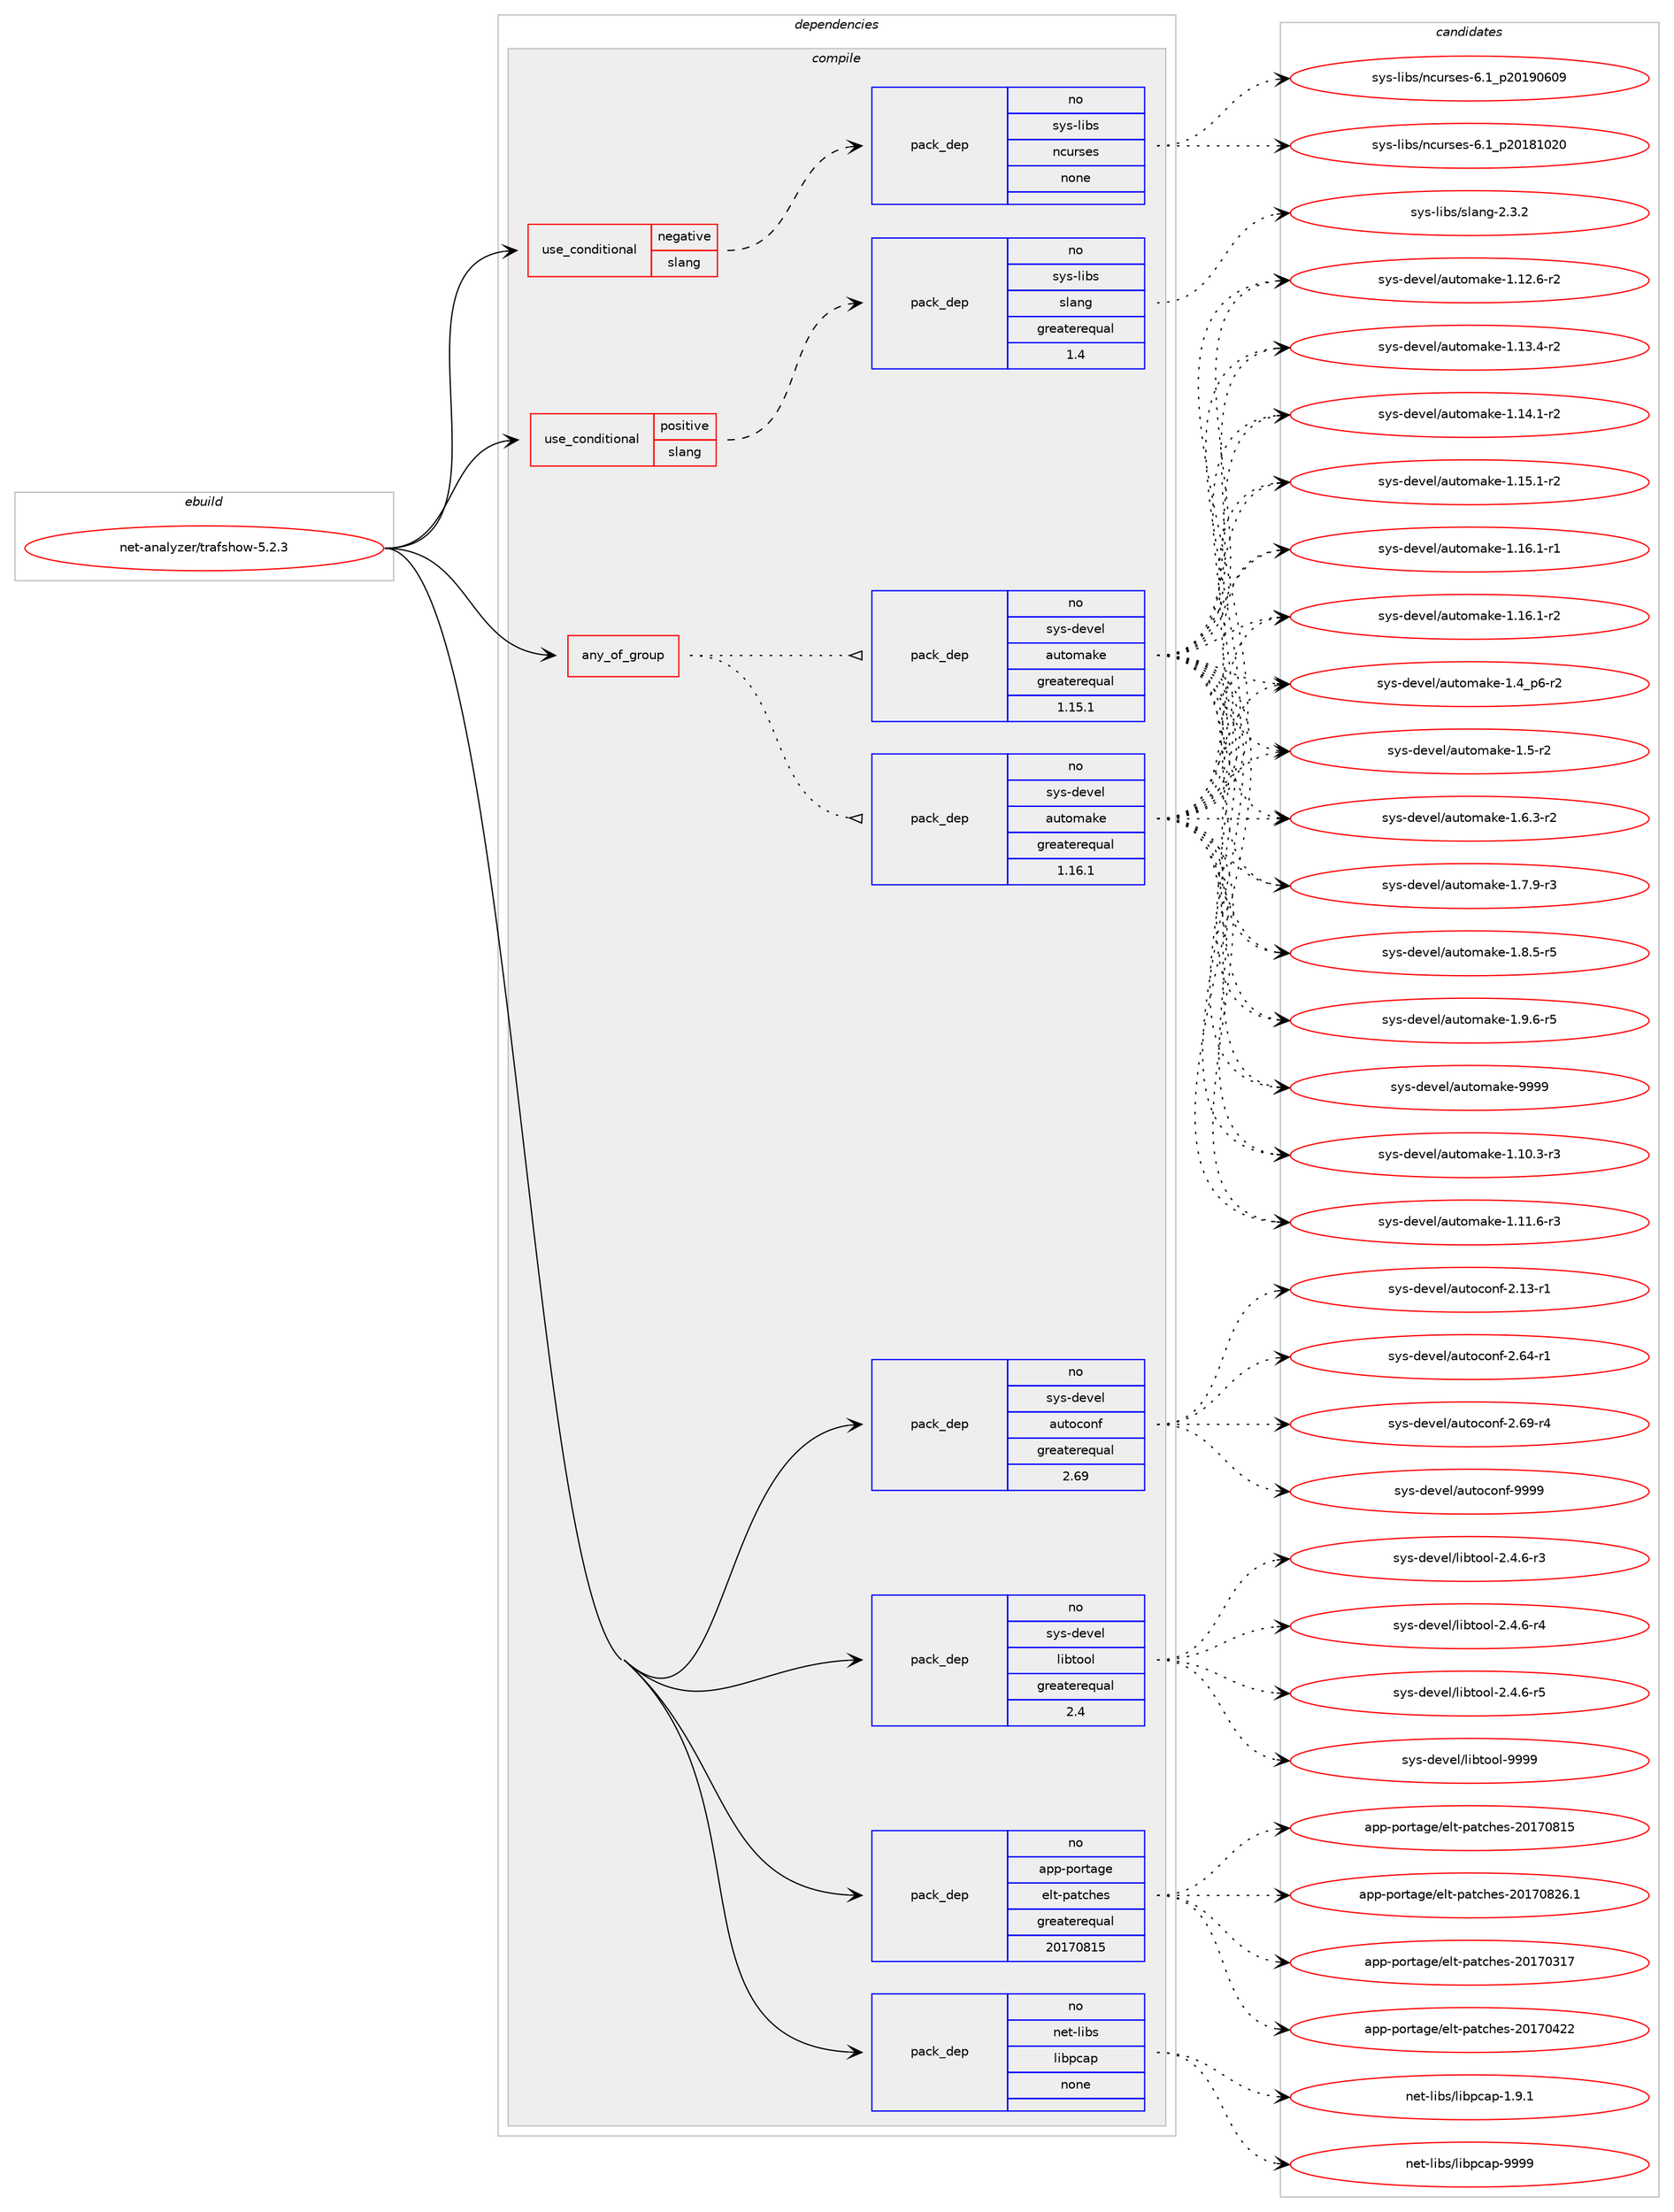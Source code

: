 digraph prolog {

# *************
# Graph options
# *************

newrank=true;
concentrate=true;
compound=true;
graph [rankdir=LR,fontname=Helvetica,fontsize=10,ranksep=1.5];#, ranksep=2.5, nodesep=0.2];
edge  [arrowhead=vee];
node  [fontname=Helvetica,fontsize=10];

# **********
# The ebuild
# **********

subgraph cluster_leftcol {
color=gray;
rank=same;
label=<<i>ebuild</i>>;
id [label="net-analyzer/trafshow-5.2.3", color=red, width=4, href="../net-analyzer/trafshow-5.2.3.svg"];
}

# ****************
# The dependencies
# ****************

subgraph cluster_midcol {
color=gray;
label=<<i>dependencies</i>>;
subgraph cluster_compile {
fillcolor="#eeeeee";
style=filled;
label=<<i>compile</i>>;
subgraph any13832 {
dependency816386 [label=<<TABLE BORDER="0" CELLBORDER="1" CELLSPACING="0" CELLPADDING="4"><TR><TD CELLPADDING="10">any_of_group</TD></TR></TABLE>>, shape=none, color=red];subgraph pack603511 {
dependency816387 [label=<<TABLE BORDER="0" CELLBORDER="1" CELLSPACING="0" CELLPADDING="4" WIDTH="220"><TR><TD ROWSPAN="6" CELLPADDING="30">pack_dep</TD></TR><TR><TD WIDTH="110">no</TD></TR><TR><TD>sys-devel</TD></TR><TR><TD>automake</TD></TR><TR><TD>greaterequal</TD></TR><TR><TD>1.16.1</TD></TR></TABLE>>, shape=none, color=blue];
}
dependency816386:e -> dependency816387:w [weight=20,style="dotted",arrowhead="oinv"];
subgraph pack603512 {
dependency816388 [label=<<TABLE BORDER="0" CELLBORDER="1" CELLSPACING="0" CELLPADDING="4" WIDTH="220"><TR><TD ROWSPAN="6" CELLPADDING="30">pack_dep</TD></TR><TR><TD WIDTH="110">no</TD></TR><TR><TD>sys-devel</TD></TR><TR><TD>automake</TD></TR><TR><TD>greaterequal</TD></TR><TR><TD>1.15.1</TD></TR></TABLE>>, shape=none, color=blue];
}
dependency816386:e -> dependency816388:w [weight=20,style="dotted",arrowhead="oinv"];
}
id:e -> dependency816386:w [weight=20,style="solid",arrowhead="vee"];
subgraph cond198593 {
dependency816389 [label=<<TABLE BORDER="0" CELLBORDER="1" CELLSPACING="0" CELLPADDING="4"><TR><TD ROWSPAN="3" CELLPADDING="10">use_conditional</TD></TR><TR><TD>negative</TD></TR><TR><TD>slang</TD></TR></TABLE>>, shape=none, color=red];
subgraph pack603513 {
dependency816390 [label=<<TABLE BORDER="0" CELLBORDER="1" CELLSPACING="0" CELLPADDING="4" WIDTH="220"><TR><TD ROWSPAN="6" CELLPADDING="30">pack_dep</TD></TR><TR><TD WIDTH="110">no</TD></TR><TR><TD>sys-libs</TD></TR><TR><TD>ncurses</TD></TR><TR><TD>none</TD></TR><TR><TD></TD></TR></TABLE>>, shape=none, color=blue];
}
dependency816389:e -> dependency816390:w [weight=20,style="dashed",arrowhead="vee"];
}
id:e -> dependency816389:w [weight=20,style="solid",arrowhead="vee"];
subgraph cond198594 {
dependency816391 [label=<<TABLE BORDER="0" CELLBORDER="1" CELLSPACING="0" CELLPADDING="4"><TR><TD ROWSPAN="3" CELLPADDING="10">use_conditional</TD></TR><TR><TD>positive</TD></TR><TR><TD>slang</TD></TR></TABLE>>, shape=none, color=red];
subgraph pack603514 {
dependency816392 [label=<<TABLE BORDER="0" CELLBORDER="1" CELLSPACING="0" CELLPADDING="4" WIDTH="220"><TR><TD ROWSPAN="6" CELLPADDING="30">pack_dep</TD></TR><TR><TD WIDTH="110">no</TD></TR><TR><TD>sys-libs</TD></TR><TR><TD>slang</TD></TR><TR><TD>greaterequal</TD></TR><TR><TD>1.4</TD></TR></TABLE>>, shape=none, color=blue];
}
dependency816391:e -> dependency816392:w [weight=20,style="dashed",arrowhead="vee"];
}
id:e -> dependency816391:w [weight=20,style="solid",arrowhead="vee"];
subgraph pack603515 {
dependency816393 [label=<<TABLE BORDER="0" CELLBORDER="1" CELLSPACING="0" CELLPADDING="4" WIDTH="220"><TR><TD ROWSPAN="6" CELLPADDING="30">pack_dep</TD></TR><TR><TD WIDTH="110">no</TD></TR><TR><TD>app-portage</TD></TR><TR><TD>elt-patches</TD></TR><TR><TD>greaterequal</TD></TR><TR><TD>20170815</TD></TR></TABLE>>, shape=none, color=blue];
}
id:e -> dependency816393:w [weight=20,style="solid",arrowhead="vee"];
subgraph pack603516 {
dependency816394 [label=<<TABLE BORDER="0" CELLBORDER="1" CELLSPACING="0" CELLPADDING="4" WIDTH="220"><TR><TD ROWSPAN="6" CELLPADDING="30">pack_dep</TD></TR><TR><TD WIDTH="110">no</TD></TR><TR><TD>net-libs</TD></TR><TR><TD>libpcap</TD></TR><TR><TD>none</TD></TR><TR><TD></TD></TR></TABLE>>, shape=none, color=blue];
}
id:e -> dependency816394:w [weight=20,style="solid",arrowhead="vee"];
subgraph pack603517 {
dependency816395 [label=<<TABLE BORDER="0" CELLBORDER="1" CELLSPACING="0" CELLPADDING="4" WIDTH="220"><TR><TD ROWSPAN="6" CELLPADDING="30">pack_dep</TD></TR><TR><TD WIDTH="110">no</TD></TR><TR><TD>sys-devel</TD></TR><TR><TD>autoconf</TD></TR><TR><TD>greaterequal</TD></TR><TR><TD>2.69</TD></TR></TABLE>>, shape=none, color=blue];
}
id:e -> dependency816395:w [weight=20,style="solid",arrowhead="vee"];
subgraph pack603518 {
dependency816396 [label=<<TABLE BORDER="0" CELLBORDER="1" CELLSPACING="0" CELLPADDING="4" WIDTH="220"><TR><TD ROWSPAN="6" CELLPADDING="30">pack_dep</TD></TR><TR><TD WIDTH="110">no</TD></TR><TR><TD>sys-devel</TD></TR><TR><TD>libtool</TD></TR><TR><TD>greaterequal</TD></TR><TR><TD>2.4</TD></TR></TABLE>>, shape=none, color=blue];
}
id:e -> dependency816396:w [weight=20,style="solid",arrowhead="vee"];
}
subgraph cluster_compileandrun {
fillcolor="#eeeeee";
style=filled;
label=<<i>compile and run</i>>;
}
subgraph cluster_run {
fillcolor="#eeeeee";
style=filled;
label=<<i>run</i>>;
}
}

# **************
# The candidates
# **************

subgraph cluster_choices {
rank=same;
color=gray;
label=<<i>candidates</i>>;

subgraph choice603511 {
color=black;
nodesep=1;
choice11512111545100101118101108479711711611110997107101454946494846514511451 [label="sys-devel/automake-1.10.3-r3", color=red, width=4,href="../sys-devel/automake-1.10.3-r3.svg"];
choice11512111545100101118101108479711711611110997107101454946494946544511451 [label="sys-devel/automake-1.11.6-r3", color=red, width=4,href="../sys-devel/automake-1.11.6-r3.svg"];
choice11512111545100101118101108479711711611110997107101454946495046544511450 [label="sys-devel/automake-1.12.6-r2", color=red, width=4,href="../sys-devel/automake-1.12.6-r2.svg"];
choice11512111545100101118101108479711711611110997107101454946495146524511450 [label="sys-devel/automake-1.13.4-r2", color=red, width=4,href="../sys-devel/automake-1.13.4-r2.svg"];
choice11512111545100101118101108479711711611110997107101454946495246494511450 [label="sys-devel/automake-1.14.1-r2", color=red, width=4,href="../sys-devel/automake-1.14.1-r2.svg"];
choice11512111545100101118101108479711711611110997107101454946495346494511450 [label="sys-devel/automake-1.15.1-r2", color=red, width=4,href="../sys-devel/automake-1.15.1-r2.svg"];
choice11512111545100101118101108479711711611110997107101454946495446494511449 [label="sys-devel/automake-1.16.1-r1", color=red, width=4,href="../sys-devel/automake-1.16.1-r1.svg"];
choice11512111545100101118101108479711711611110997107101454946495446494511450 [label="sys-devel/automake-1.16.1-r2", color=red, width=4,href="../sys-devel/automake-1.16.1-r2.svg"];
choice115121115451001011181011084797117116111109971071014549465295112544511450 [label="sys-devel/automake-1.4_p6-r2", color=red, width=4,href="../sys-devel/automake-1.4_p6-r2.svg"];
choice11512111545100101118101108479711711611110997107101454946534511450 [label="sys-devel/automake-1.5-r2", color=red, width=4,href="../sys-devel/automake-1.5-r2.svg"];
choice115121115451001011181011084797117116111109971071014549465446514511450 [label="sys-devel/automake-1.6.3-r2", color=red, width=4,href="../sys-devel/automake-1.6.3-r2.svg"];
choice115121115451001011181011084797117116111109971071014549465546574511451 [label="sys-devel/automake-1.7.9-r3", color=red, width=4,href="../sys-devel/automake-1.7.9-r3.svg"];
choice115121115451001011181011084797117116111109971071014549465646534511453 [label="sys-devel/automake-1.8.5-r5", color=red, width=4,href="../sys-devel/automake-1.8.5-r5.svg"];
choice115121115451001011181011084797117116111109971071014549465746544511453 [label="sys-devel/automake-1.9.6-r5", color=red, width=4,href="../sys-devel/automake-1.9.6-r5.svg"];
choice115121115451001011181011084797117116111109971071014557575757 [label="sys-devel/automake-9999", color=red, width=4,href="../sys-devel/automake-9999.svg"];
dependency816387:e -> choice11512111545100101118101108479711711611110997107101454946494846514511451:w [style=dotted,weight="100"];
dependency816387:e -> choice11512111545100101118101108479711711611110997107101454946494946544511451:w [style=dotted,weight="100"];
dependency816387:e -> choice11512111545100101118101108479711711611110997107101454946495046544511450:w [style=dotted,weight="100"];
dependency816387:e -> choice11512111545100101118101108479711711611110997107101454946495146524511450:w [style=dotted,weight="100"];
dependency816387:e -> choice11512111545100101118101108479711711611110997107101454946495246494511450:w [style=dotted,weight="100"];
dependency816387:e -> choice11512111545100101118101108479711711611110997107101454946495346494511450:w [style=dotted,weight="100"];
dependency816387:e -> choice11512111545100101118101108479711711611110997107101454946495446494511449:w [style=dotted,weight="100"];
dependency816387:e -> choice11512111545100101118101108479711711611110997107101454946495446494511450:w [style=dotted,weight="100"];
dependency816387:e -> choice115121115451001011181011084797117116111109971071014549465295112544511450:w [style=dotted,weight="100"];
dependency816387:e -> choice11512111545100101118101108479711711611110997107101454946534511450:w [style=dotted,weight="100"];
dependency816387:e -> choice115121115451001011181011084797117116111109971071014549465446514511450:w [style=dotted,weight="100"];
dependency816387:e -> choice115121115451001011181011084797117116111109971071014549465546574511451:w [style=dotted,weight="100"];
dependency816387:e -> choice115121115451001011181011084797117116111109971071014549465646534511453:w [style=dotted,weight="100"];
dependency816387:e -> choice115121115451001011181011084797117116111109971071014549465746544511453:w [style=dotted,weight="100"];
dependency816387:e -> choice115121115451001011181011084797117116111109971071014557575757:w [style=dotted,weight="100"];
}
subgraph choice603512 {
color=black;
nodesep=1;
choice11512111545100101118101108479711711611110997107101454946494846514511451 [label="sys-devel/automake-1.10.3-r3", color=red, width=4,href="../sys-devel/automake-1.10.3-r3.svg"];
choice11512111545100101118101108479711711611110997107101454946494946544511451 [label="sys-devel/automake-1.11.6-r3", color=red, width=4,href="../sys-devel/automake-1.11.6-r3.svg"];
choice11512111545100101118101108479711711611110997107101454946495046544511450 [label="sys-devel/automake-1.12.6-r2", color=red, width=4,href="../sys-devel/automake-1.12.6-r2.svg"];
choice11512111545100101118101108479711711611110997107101454946495146524511450 [label="sys-devel/automake-1.13.4-r2", color=red, width=4,href="../sys-devel/automake-1.13.4-r2.svg"];
choice11512111545100101118101108479711711611110997107101454946495246494511450 [label="sys-devel/automake-1.14.1-r2", color=red, width=4,href="../sys-devel/automake-1.14.1-r2.svg"];
choice11512111545100101118101108479711711611110997107101454946495346494511450 [label="sys-devel/automake-1.15.1-r2", color=red, width=4,href="../sys-devel/automake-1.15.1-r2.svg"];
choice11512111545100101118101108479711711611110997107101454946495446494511449 [label="sys-devel/automake-1.16.1-r1", color=red, width=4,href="../sys-devel/automake-1.16.1-r1.svg"];
choice11512111545100101118101108479711711611110997107101454946495446494511450 [label="sys-devel/automake-1.16.1-r2", color=red, width=4,href="../sys-devel/automake-1.16.1-r2.svg"];
choice115121115451001011181011084797117116111109971071014549465295112544511450 [label="sys-devel/automake-1.4_p6-r2", color=red, width=4,href="../sys-devel/automake-1.4_p6-r2.svg"];
choice11512111545100101118101108479711711611110997107101454946534511450 [label="sys-devel/automake-1.5-r2", color=red, width=4,href="../sys-devel/automake-1.5-r2.svg"];
choice115121115451001011181011084797117116111109971071014549465446514511450 [label="sys-devel/automake-1.6.3-r2", color=red, width=4,href="../sys-devel/automake-1.6.3-r2.svg"];
choice115121115451001011181011084797117116111109971071014549465546574511451 [label="sys-devel/automake-1.7.9-r3", color=red, width=4,href="../sys-devel/automake-1.7.9-r3.svg"];
choice115121115451001011181011084797117116111109971071014549465646534511453 [label="sys-devel/automake-1.8.5-r5", color=red, width=4,href="../sys-devel/automake-1.8.5-r5.svg"];
choice115121115451001011181011084797117116111109971071014549465746544511453 [label="sys-devel/automake-1.9.6-r5", color=red, width=4,href="../sys-devel/automake-1.9.6-r5.svg"];
choice115121115451001011181011084797117116111109971071014557575757 [label="sys-devel/automake-9999", color=red, width=4,href="../sys-devel/automake-9999.svg"];
dependency816388:e -> choice11512111545100101118101108479711711611110997107101454946494846514511451:w [style=dotted,weight="100"];
dependency816388:e -> choice11512111545100101118101108479711711611110997107101454946494946544511451:w [style=dotted,weight="100"];
dependency816388:e -> choice11512111545100101118101108479711711611110997107101454946495046544511450:w [style=dotted,weight="100"];
dependency816388:e -> choice11512111545100101118101108479711711611110997107101454946495146524511450:w [style=dotted,weight="100"];
dependency816388:e -> choice11512111545100101118101108479711711611110997107101454946495246494511450:w [style=dotted,weight="100"];
dependency816388:e -> choice11512111545100101118101108479711711611110997107101454946495346494511450:w [style=dotted,weight="100"];
dependency816388:e -> choice11512111545100101118101108479711711611110997107101454946495446494511449:w [style=dotted,weight="100"];
dependency816388:e -> choice11512111545100101118101108479711711611110997107101454946495446494511450:w [style=dotted,weight="100"];
dependency816388:e -> choice115121115451001011181011084797117116111109971071014549465295112544511450:w [style=dotted,weight="100"];
dependency816388:e -> choice11512111545100101118101108479711711611110997107101454946534511450:w [style=dotted,weight="100"];
dependency816388:e -> choice115121115451001011181011084797117116111109971071014549465446514511450:w [style=dotted,weight="100"];
dependency816388:e -> choice115121115451001011181011084797117116111109971071014549465546574511451:w [style=dotted,weight="100"];
dependency816388:e -> choice115121115451001011181011084797117116111109971071014549465646534511453:w [style=dotted,weight="100"];
dependency816388:e -> choice115121115451001011181011084797117116111109971071014549465746544511453:w [style=dotted,weight="100"];
dependency816388:e -> choice115121115451001011181011084797117116111109971071014557575757:w [style=dotted,weight="100"];
}
subgraph choice603513 {
color=black;
nodesep=1;
choice1151211154510810598115471109911711411510111545544649951125048495649485048 [label="sys-libs/ncurses-6.1_p20181020", color=red, width=4,href="../sys-libs/ncurses-6.1_p20181020.svg"];
choice1151211154510810598115471109911711411510111545544649951125048495748544857 [label="sys-libs/ncurses-6.1_p20190609", color=red, width=4,href="../sys-libs/ncurses-6.1_p20190609.svg"];
dependency816390:e -> choice1151211154510810598115471109911711411510111545544649951125048495649485048:w [style=dotted,weight="100"];
dependency816390:e -> choice1151211154510810598115471109911711411510111545544649951125048495748544857:w [style=dotted,weight="100"];
}
subgraph choice603514 {
color=black;
nodesep=1;
choice11512111545108105981154711510897110103455046514650 [label="sys-libs/slang-2.3.2", color=red, width=4,href="../sys-libs/slang-2.3.2.svg"];
dependency816392:e -> choice11512111545108105981154711510897110103455046514650:w [style=dotted,weight="100"];
}
subgraph choice603515 {
color=black;
nodesep=1;
choice97112112451121111141169710310147101108116451129711699104101115455048495548514955 [label="app-portage/elt-patches-20170317", color=red, width=4,href="../app-portage/elt-patches-20170317.svg"];
choice97112112451121111141169710310147101108116451129711699104101115455048495548525050 [label="app-portage/elt-patches-20170422", color=red, width=4,href="../app-portage/elt-patches-20170422.svg"];
choice97112112451121111141169710310147101108116451129711699104101115455048495548564953 [label="app-portage/elt-patches-20170815", color=red, width=4,href="../app-portage/elt-patches-20170815.svg"];
choice971121124511211111411697103101471011081164511297116991041011154550484955485650544649 [label="app-portage/elt-patches-20170826.1", color=red, width=4,href="../app-portage/elt-patches-20170826.1.svg"];
dependency816393:e -> choice97112112451121111141169710310147101108116451129711699104101115455048495548514955:w [style=dotted,weight="100"];
dependency816393:e -> choice97112112451121111141169710310147101108116451129711699104101115455048495548525050:w [style=dotted,weight="100"];
dependency816393:e -> choice97112112451121111141169710310147101108116451129711699104101115455048495548564953:w [style=dotted,weight="100"];
dependency816393:e -> choice971121124511211111411697103101471011081164511297116991041011154550484955485650544649:w [style=dotted,weight="100"];
}
subgraph choice603516 {
color=black;
nodesep=1;
choice110101116451081059811547108105981129997112454946574649 [label="net-libs/libpcap-1.9.1", color=red, width=4,href="../net-libs/libpcap-1.9.1.svg"];
choice1101011164510810598115471081059811299971124557575757 [label="net-libs/libpcap-9999", color=red, width=4,href="../net-libs/libpcap-9999.svg"];
dependency816394:e -> choice110101116451081059811547108105981129997112454946574649:w [style=dotted,weight="100"];
dependency816394:e -> choice1101011164510810598115471081059811299971124557575757:w [style=dotted,weight="100"];
}
subgraph choice603517 {
color=black;
nodesep=1;
choice1151211154510010111810110847971171161119911111010245504649514511449 [label="sys-devel/autoconf-2.13-r1", color=red, width=4,href="../sys-devel/autoconf-2.13-r1.svg"];
choice1151211154510010111810110847971171161119911111010245504654524511449 [label="sys-devel/autoconf-2.64-r1", color=red, width=4,href="../sys-devel/autoconf-2.64-r1.svg"];
choice1151211154510010111810110847971171161119911111010245504654574511452 [label="sys-devel/autoconf-2.69-r4", color=red, width=4,href="../sys-devel/autoconf-2.69-r4.svg"];
choice115121115451001011181011084797117116111991111101024557575757 [label="sys-devel/autoconf-9999", color=red, width=4,href="../sys-devel/autoconf-9999.svg"];
dependency816395:e -> choice1151211154510010111810110847971171161119911111010245504649514511449:w [style=dotted,weight="100"];
dependency816395:e -> choice1151211154510010111810110847971171161119911111010245504654524511449:w [style=dotted,weight="100"];
dependency816395:e -> choice1151211154510010111810110847971171161119911111010245504654574511452:w [style=dotted,weight="100"];
dependency816395:e -> choice115121115451001011181011084797117116111991111101024557575757:w [style=dotted,weight="100"];
}
subgraph choice603518 {
color=black;
nodesep=1;
choice1151211154510010111810110847108105981161111111084550465246544511451 [label="sys-devel/libtool-2.4.6-r3", color=red, width=4,href="../sys-devel/libtool-2.4.6-r3.svg"];
choice1151211154510010111810110847108105981161111111084550465246544511452 [label="sys-devel/libtool-2.4.6-r4", color=red, width=4,href="../sys-devel/libtool-2.4.6-r4.svg"];
choice1151211154510010111810110847108105981161111111084550465246544511453 [label="sys-devel/libtool-2.4.6-r5", color=red, width=4,href="../sys-devel/libtool-2.4.6-r5.svg"];
choice1151211154510010111810110847108105981161111111084557575757 [label="sys-devel/libtool-9999", color=red, width=4,href="../sys-devel/libtool-9999.svg"];
dependency816396:e -> choice1151211154510010111810110847108105981161111111084550465246544511451:w [style=dotted,weight="100"];
dependency816396:e -> choice1151211154510010111810110847108105981161111111084550465246544511452:w [style=dotted,weight="100"];
dependency816396:e -> choice1151211154510010111810110847108105981161111111084550465246544511453:w [style=dotted,weight="100"];
dependency816396:e -> choice1151211154510010111810110847108105981161111111084557575757:w [style=dotted,weight="100"];
}
}

}
